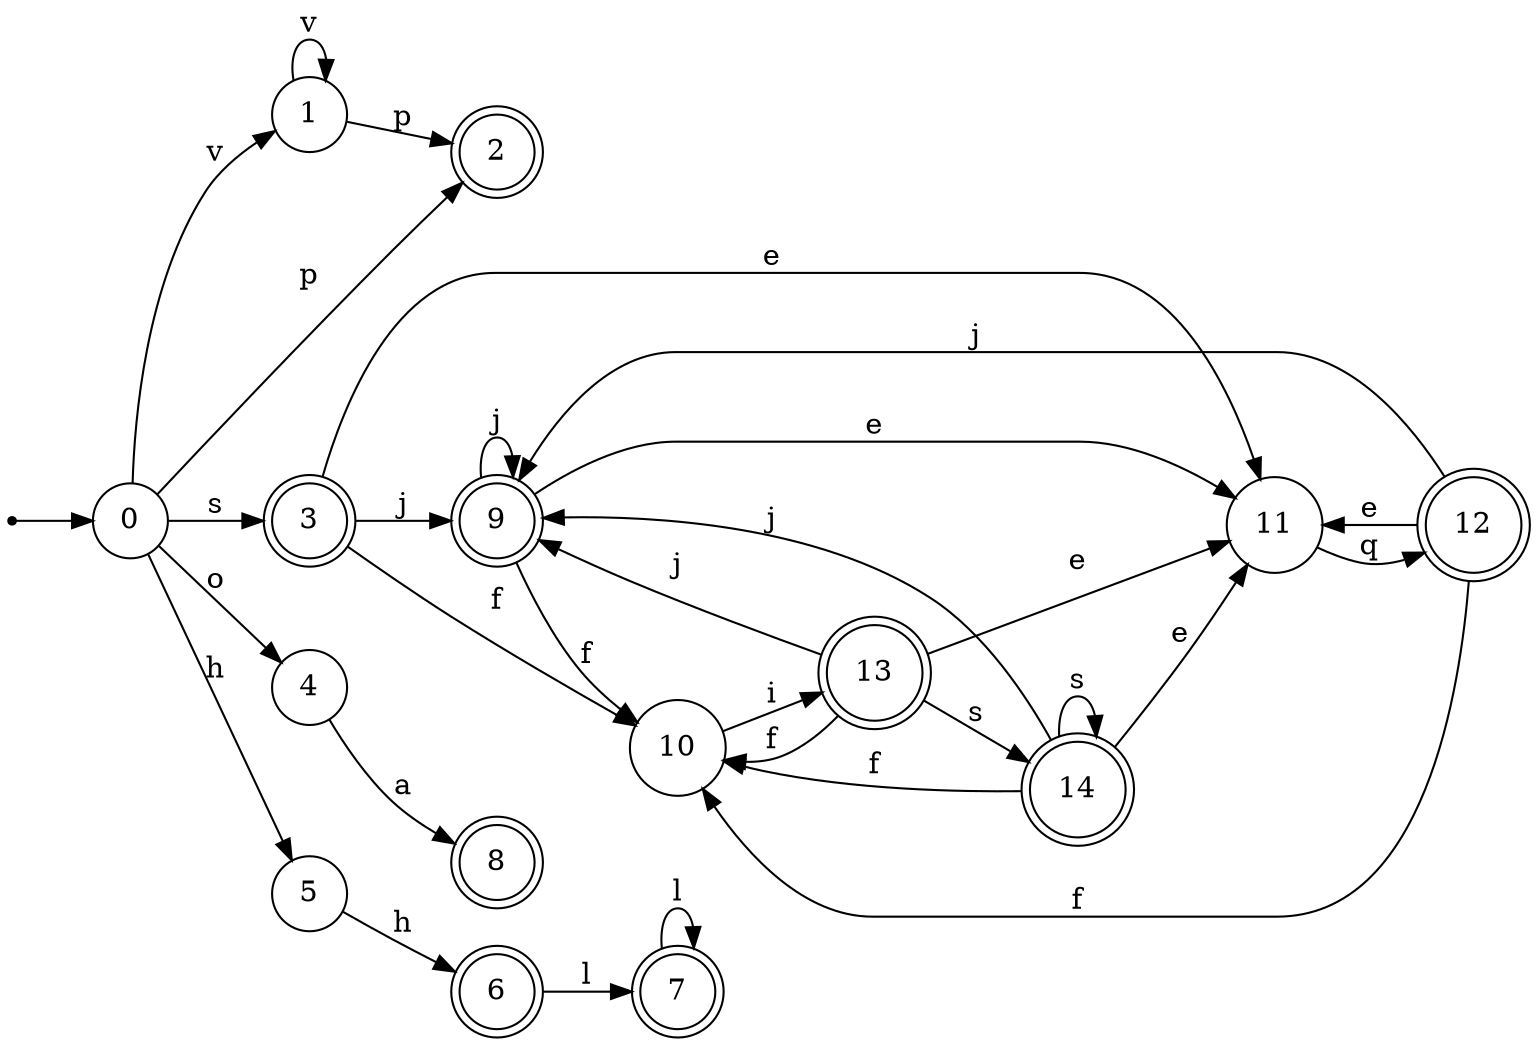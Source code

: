 digraph finite_state_machine {
rankdir=LR;
size="20,20";
node [shape = point]; "dummy0"
node [shape = circle]; "0";
"dummy0" -> "0";
node [shape = circle]; "1";
node [shape = doublecircle]; "2";node [shape = doublecircle]; "3";node [shape = circle]; "4";
node [shape = circle]; "5";
node [shape = doublecircle]; "6";node [shape = doublecircle]; "7";node [shape = doublecircle]; "8";node [shape = doublecircle]; "9";node [shape = circle]; "10";
node [shape = circle]; "11";
node [shape = doublecircle]; "12";node [shape = doublecircle]; "13";node [shape = doublecircle]; "14";"0" -> "1" [label = "v"];
 "0" -> "2" [label = "p"];
 "0" -> "3" [label = "s"];
 "0" -> "4" [label = "o"];
 "0" -> "5" [label = "h"];
 "5" -> "6" [label = "h"];
 "6" -> "7" [label = "l"];
 "7" -> "7" [label = "l"];
 "4" -> "8" [label = "a"];
 "3" -> "9" [label = "j"];
 "3" -> "10" [label = "f"];
 "3" -> "11" [label = "e"];
 "11" -> "12" [label = "q"];
 "12" -> "11" [label = "e"];
 "12" -> "9" [label = "j"];
 "12" -> "10" [label = "f"];
 "10" -> "13" [label = "i"];
 "13" -> "10" [label = "f"];
 "13" -> "14" [label = "s"];
 "13" -> "9" [label = "j"];
 "13" -> "11" [label = "e"];
 "14" -> "14" [label = "s"];
 "14" -> "10" [label = "f"];
 "14" -> "9" [label = "j"];
 "14" -> "11" [label = "e"];
 "9" -> "9" [label = "j"];
 "9" -> "10" [label = "f"];
 "9" -> "11" [label = "e"];
 "1" -> "1" [label = "v"];
 "1" -> "2" [label = "p"];
 }
